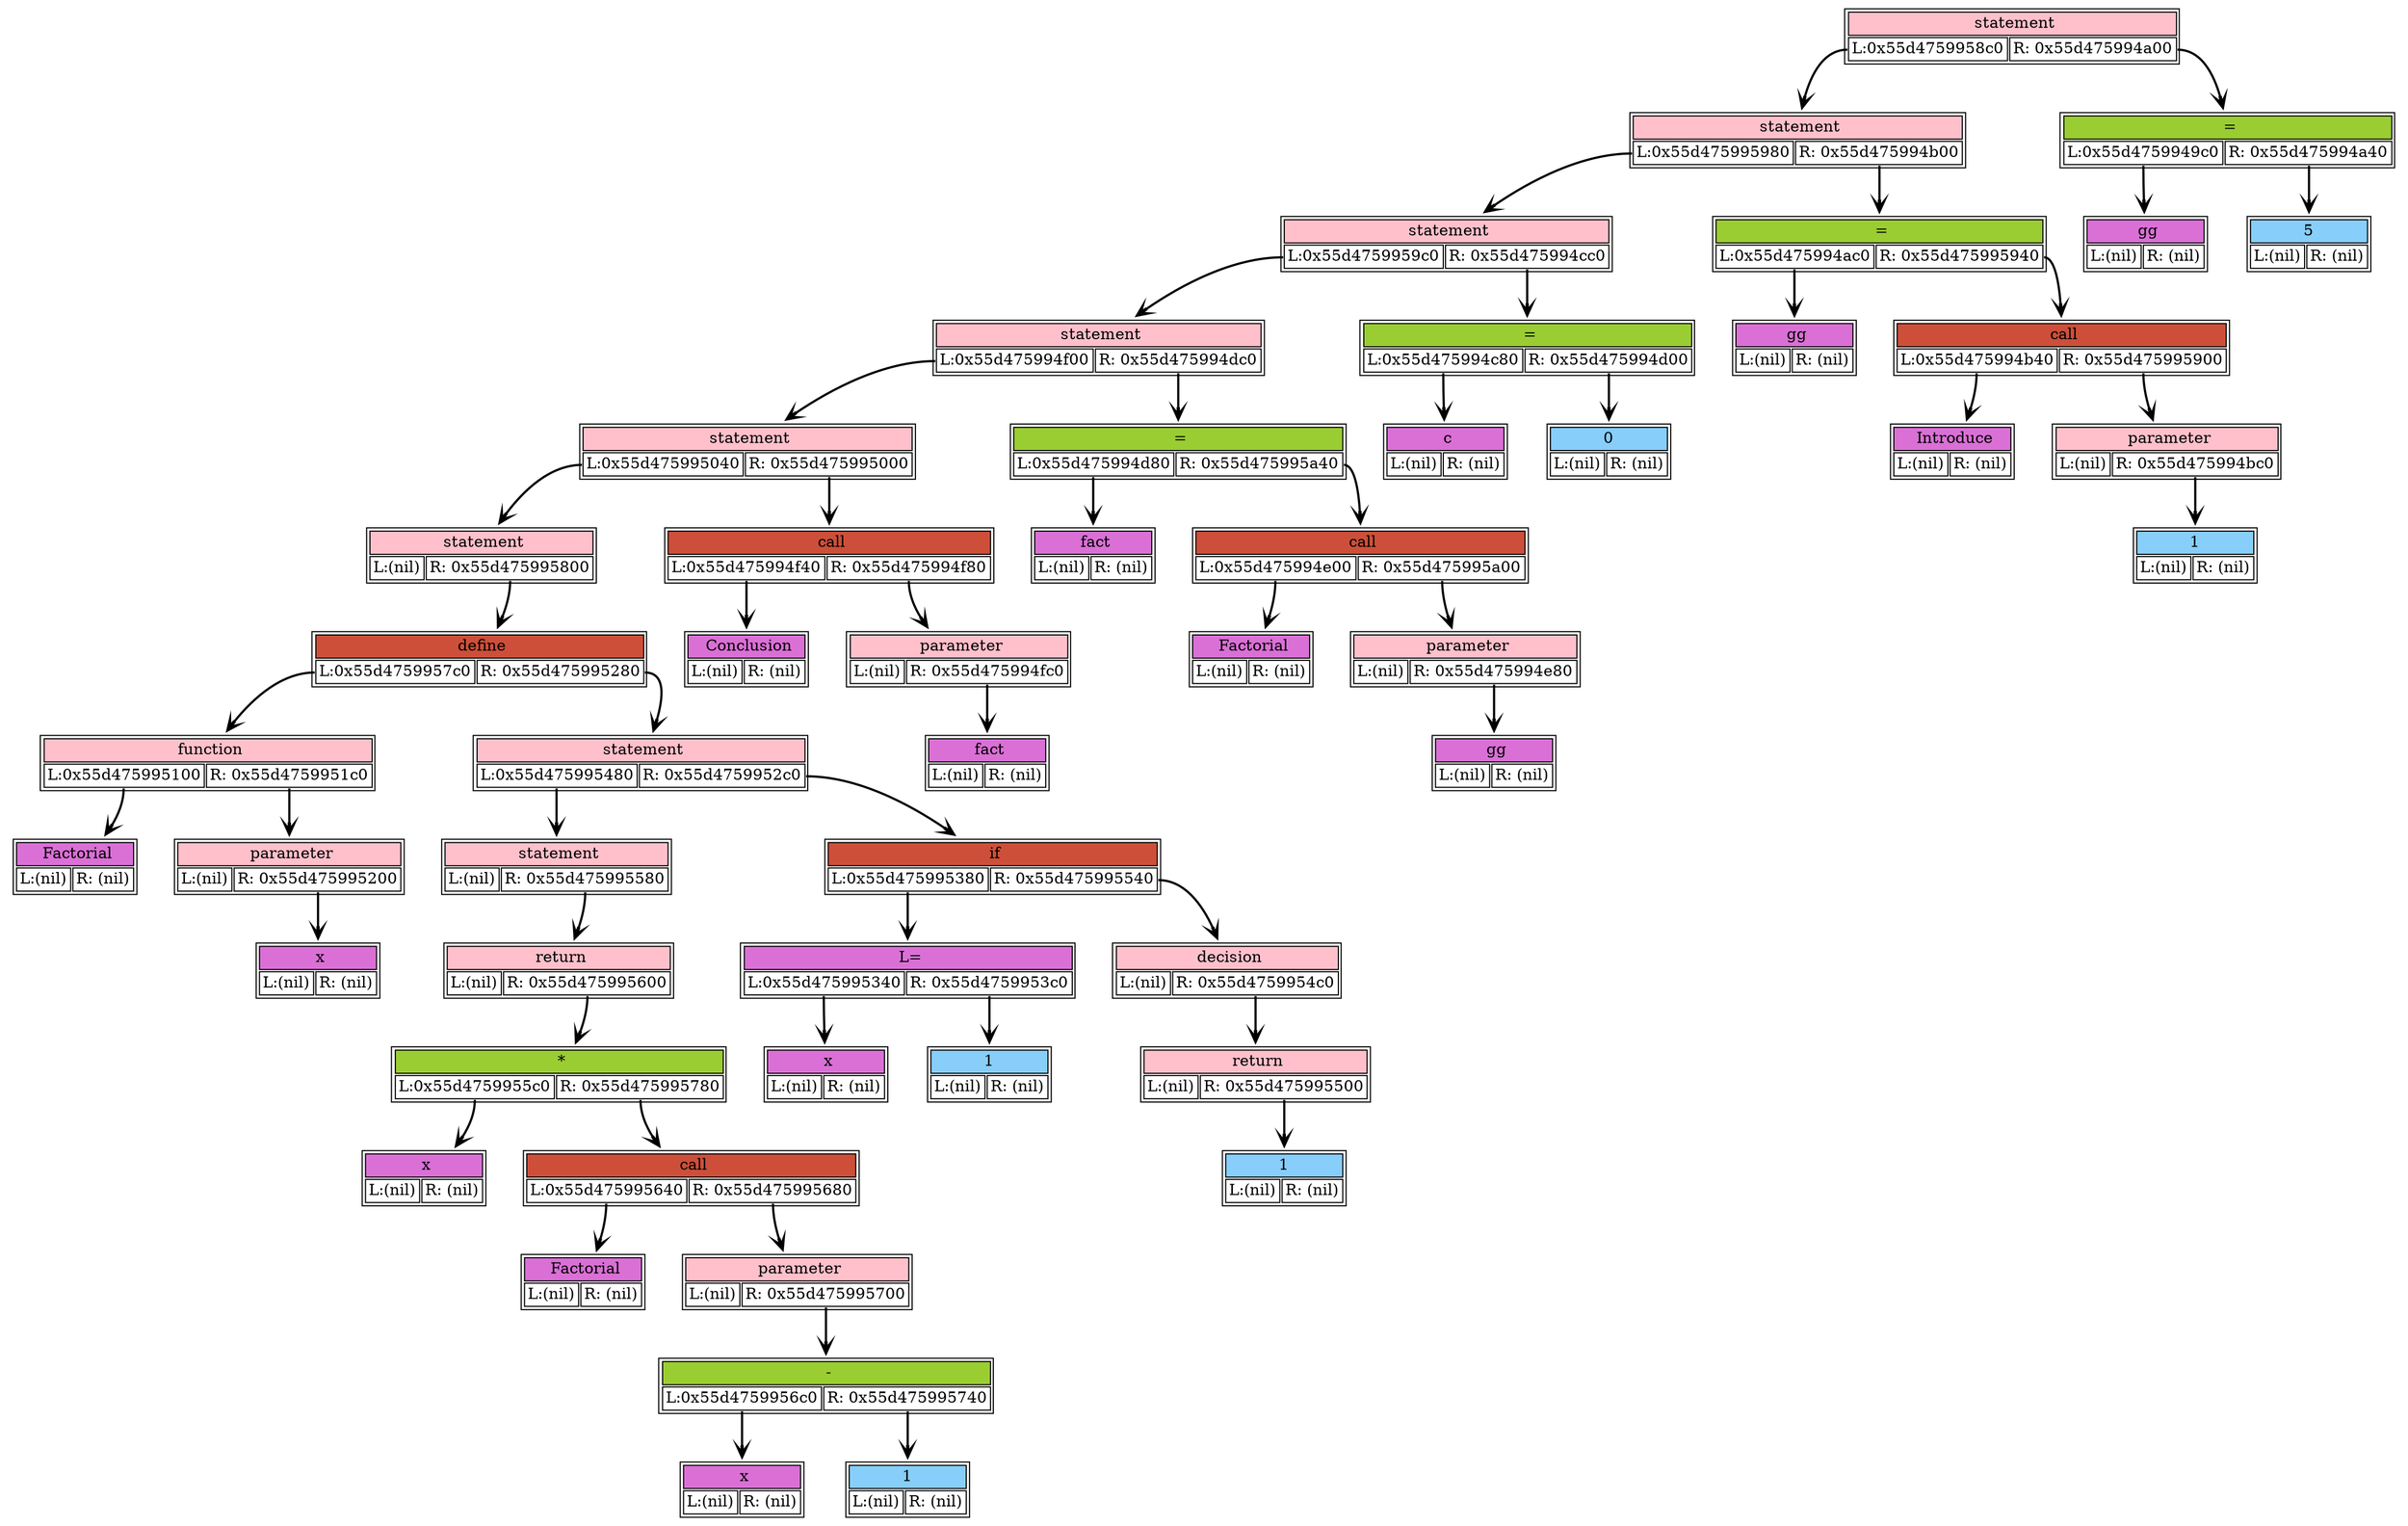 digraph dump_graph {
	rankdir=TV; 
node0x55d475995040 [shape=plaintext
					label=<<table border='1' cellborder='1'>
			<tr><td colspan="2" bgcolor="pink" > statement</td></tr>
					<tr><td port= "lchild">L:(nil)</td><td port="rchild">R: 0x55d475995800</td></tr>
				</table>>];
		node0x55d475995040:rchild -> node0x55d475995800[style=bold, arrowhead=vee];
node0x55d475995100 [shape=plaintext
					label=<<table border='1' cellborder='1'>
			<tr><td colspan="2" bgcolor="orchid" > Factorial</td></tr>
					<tr><td port= "lchild">L:(nil)</td><td port="rchild">R: (nil)</td></tr>
				</table>>];
node0x55d4759957c0 [shape=plaintext
					label=<<table border='1' cellborder='1'>
			<tr><td colspan="2" bgcolor="pink" > function</td></tr>
					<tr><td port= "lchild">L:0x55d475995100</td><td port="rchild">R: 0x55d4759951c0</td></tr>
				</table>>];
		node0x55d4759957c0:lchild -> node0x55d475995100[style=bold, arrowhead=vee];
		node0x55d4759957c0:rchild -> node0x55d4759951c0[style=bold, arrowhead=vee];
node0x55d4759951c0 [shape=plaintext
					label=<<table border='1' cellborder='1'>
			<tr><td colspan="2" bgcolor="pink" > parameter</td></tr>
					<tr><td port= "lchild">L:(nil)</td><td port="rchild">R: 0x55d475995200</td></tr>
				</table>>];
		node0x55d4759951c0:rchild -> node0x55d475995200[style=bold, arrowhead=vee];
node0x55d475995200 [shape=plaintext
					label=<<table border='1' cellborder='1'>
			<tr><td colspan="2" bgcolor="orchid" > x</td></tr>
					<tr><td port= "lchild">L:(nil)</td><td port="rchild">R: (nil)</td></tr>
				</table>>];
node0x55d475995800 [shape=plaintext
					label=<<table border='1' cellborder='1'>
			<tr><td colspan="2" bgcolor="tomato3" > define</td></tr>
					<tr><td port= "lchild">L:0x55d4759957c0</td><td port="rchild">R: 0x55d475995280</td></tr>
				</table>>];
		node0x55d475995800:lchild -> node0x55d4759957c0[style=bold, arrowhead=vee];
		node0x55d475995800:rchild -> node0x55d475995280[style=bold, arrowhead=vee];
node0x55d475995480 [shape=plaintext
					label=<<table border='1' cellborder='1'>
			<tr><td colspan="2" bgcolor="pink" > statement</td></tr>
					<tr><td port= "lchild">L:(nil)</td><td port="rchild">R: 0x55d475995580</td></tr>
				</table>>];
		node0x55d475995480:rchild -> node0x55d475995580[style=bold, arrowhead=vee];
node0x55d475995580 [shape=plaintext
					label=<<table border='1' cellborder='1'>
			<tr><td colspan="2" bgcolor="pink" > return</td></tr>
					<tr><td port= "lchild">L:(nil)</td><td port="rchild">R: 0x55d475995600</td></tr>
				</table>>];
		node0x55d475995580:rchild -> node0x55d475995600[style=bold, arrowhead=vee];
node0x55d4759955c0 [shape=plaintext
					label=<<table border='1' cellborder='1'>
			<tr><td colspan="2" bgcolor="orchid" > x</td></tr>
					<tr><td port= "lchild">L:(nil)</td><td port="rchild">R: (nil)</td></tr>
				</table>>];
node0x55d475995600 [shape=plaintext
					label=<<table border='1' cellborder='1'>
			<tr><td colspan="2" bgcolor="olivedrab3" > *</td></tr>
					<tr><td port= "lchild">L:0x55d4759955c0</td><td port="rchild">R: 0x55d475995780</td></tr>
				</table>>];
		node0x55d475995600:lchild -> node0x55d4759955c0[style=bold, arrowhead=vee];
		node0x55d475995600:rchild -> node0x55d475995780[style=bold, arrowhead=vee];
node0x55d475995640 [shape=plaintext
					label=<<table border='1' cellborder='1'>
			<tr><td colspan="2" bgcolor="orchid" > Factorial</td></tr>
					<tr><td port= "lchild">L:(nil)</td><td port="rchild">R: (nil)</td></tr>
				</table>>];
node0x55d475995780 [shape=plaintext
					label=<<table border='1' cellborder='1'>
			<tr><td colspan="2" bgcolor="tomato3" > call</td></tr>
					<tr><td port= "lchild">L:0x55d475995640</td><td port="rchild">R: 0x55d475995680</td></tr>
				</table>>];
		node0x55d475995780:lchild -> node0x55d475995640[style=bold, arrowhead=vee];
		node0x55d475995780:rchild -> node0x55d475995680[style=bold, arrowhead=vee];
node0x55d475995680 [shape=plaintext
					label=<<table border='1' cellborder='1'>
			<tr><td colspan="2" bgcolor="pink" > parameter</td></tr>
					<tr><td port= "lchild">L:(nil)</td><td port="rchild">R: 0x55d475995700</td></tr>
				</table>>];
		node0x55d475995680:rchild -> node0x55d475995700[style=bold, arrowhead=vee];
node0x55d4759956c0 [shape=plaintext
					label=<<table border='1' cellborder='1'>
			<tr><td colspan="2" bgcolor="orchid" > x</td></tr>
					<tr><td port= "lchild">L:(nil)</td><td port="rchild">R: (nil)</td></tr>
				</table>>];
node0x55d475995700 [shape=plaintext
					label=<<table border='1' cellborder='1'>
			<tr><td colspan="2" bgcolor="olivedrab3" > -</td></tr>
					<tr><td port= "lchild">L:0x55d4759956c0</td><td port="rchild">R: 0x55d475995740</td></tr>
				</table>>];
		node0x55d475995700:lchild -> node0x55d4759956c0[style=bold, arrowhead=vee];
		node0x55d475995700:rchild -> node0x55d475995740[style=bold, arrowhead=vee];
node0x55d475995740 [shape=plaintext
					label=<<table border='1' cellborder='1'>
			<tr><td colspan="2" bgcolor="lightskyblue" >1</td></tr>
					<tr><td port= "lchild">L:(nil)</td><td port="rchild">R: (nil)</td></tr>
				</table>>];
node0x55d475995280 [shape=plaintext
					label=<<table border='1' cellborder='1'>
			<tr><td colspan="2" bgcolor="pink" > statement</td></tr>
					<tr><td port= "lchild">L:0x55d475995480</td><td port="rchild">R: 0x55d4759952c0</td></tr>
				</table>>];
		node0x55d475995280:lchild -> node0x55d475995480[style=bold, arrowhead=vee];
		node0x55d475995280:rchild -> node0x55d4759952c0[style=bold, arrowhead=vee];
node0x55d475995340 [shape=plaintext
					label=<<table border='1' cellborder='1'>
			<tr><td colspan="2" bgcolor="orchid" > x</td></tr>
					<tr><td port= "lchild">L:(nil)</td><td port="rchild">R: (nil)</td></tr>
				</table>>];
node0x55d475995380 [shape=plaintext
					label=<<table border='1' cellborder='1'>
			<tr><td colspan="2" bgcolor="orchid" > L=</td></tr>
					<tr><td port= "lchild">L:0x55d475995340</td><td port="rchild">R: 0x55d4759953c0</td></tr>
				</table>>];
		node0x55d475995380:lchild -> node0x55d475995340[style=bold, arrowhead=vee];
		node0x55d475995380:rchild -> node0x55d4759953c0[style=bold, arrowhead=vee];
node0x55d4759953c0 [shape=plaintext
					label=<<table border='1' cellborder='1'>
			<tr><td colspan="2" bgcolor="lightskyblue" >1</td></tr>
					<tr><td port= "lchild">L:(nil)</td><td port="rchild">R: (nil)</td></tr>
				</table>>];
node0x55d4759952c0 [shape=plaintext
					label=<<table border='1' cellborder='1'>
			<tr><td colspan="2" bgcolor="tomato3" > if</td></tr>
					<tr><td port= "lchild">L:0x55d475995380</td><td port="rchild">R: 0x55d475995540</td></tr>
				</table>>];
		node0x55d4759952c0:lchild -> node0x55d475995380[style=bold, arrowhead=vee];
		node0x55d4759952c0:rchild -> node0x55d475995540[style=bold, arrowhead=vee];
node0x55d475995540 [shape=plaintext
					label=<<table border='1' cellborder='1'>
			<tr><td colspan="2" bgcolor="pink" > decision</td></tr>
					<tr><td port= "lchild">L:(nil)</td><td port="rchild">R: 0x55d4759954c0</td></tr>
				</table>>];
		node0x55d475995540:rchild -> node0x55d4759954c0[style=bold, arrowhead=vee];
node0x55d4759954c0 [shape=plaintext
					label=<<table border='1' cellborder='1'>
			<tr><td colspan="2" bgcolor="pink" > return</td></tr>
					<tr><td port= "lchild">L:(nil)</td><td port="rchild">R: 0x55d475995500</td></tr>
				</table>>];
		node0x55d4759954c0:rchild -> node0x55d475995500[style=bold, arrowhead=vee];
node0x55d475995500 [shape=plaintext
					label=<<table border='1' cellborder='1'>
			<tr><td colspan="2" bgcolor="lightskyblue" >1</td></tr>
					<tr><td port= "lchild">L:(nil)</td><td port="rchild">R: (nil)</td></tr>
				</table>>];
node0x55d475994f00 [shape=plaintext
					label=<<table border='1' cellborder='1'>
			<tr><td colspan="2" bgcolor="pink" > statement</td></tr>
					<tr><td port= "lchild">L:0x55d475995040</td><td port="rchild">R: 0x55d475995000</td></tr>
				</table>>];
		node0x55d475994f00:lchild -> node0x55d475995040[style=bold, arrowhead=vee];
		node0x55d475994f00:rchild -> node0x55d475995000[style=bold, arrowhead=vee];
node0x55d475994f40 [shape=plaintext
					label=<<table border='1' cellborder='1'>
			<tr><td colspan="2" bgcolor="orchid" > Conclusion</td></tr>
					<tr><td port= "lchild">L:(nil)</td><td port="rchild">R: (nil)</td></tr>
				</table>>];
node0x55d475995000 [shape=plaintext
					label=<<table border='1' cellborder='1'>
			<tr><td colspan="2" bgcolor="tomato3" > call</td></tr>
					<tr><td port= "lchild">L:0x55d475994f40</td><td port="rchild">R: 0x55d475994f80</td></tr>
				</table>>];
		node0x55d475995000:lchild -> node0x55d475994f40[style=bold, arrowhead=vee];
		node0x55d475995000:rchild -> node0x55d475994f80[style=bold, arrowhead=vee];
node0x55d475994f80 [shape=plaintext
					label=<<table border='1' cellborder='1'>
			<tr><td colspan="2" bgcolor="pink" > parameter</td></tr>
					<tr><td port= "lchild">L:(nil)</td><td port="rchild">R: 0x55d475994fc0</td></tr>
				</table>>];
		node0x55d475994f80:rchild -> node0x55d475994fc0[style=bold, arrowhead=vee];
node0x55d475994fc0 [shape=plaintext
					label=<<table border='1' cellborder='1'>
			<tr><td colspan="2" bgcolor="orchid" > fact</td></tr>
					<tr><td port= "lchild">L:(nil)</td><td port="rchild">R: (nil)</td></tr>
				</table>>];
node0x55d4759959c0 [shape=plaintext
					label=<<table border='1' cellborder='1'>
			<tr><td colspan="2" bgcolor="pink" > statement</td></tr>
					<tr><td port= "lchild">L:0x55d475994f00</td><td port="rchild">R: 0x55d475994dc0</td></tr>
				</table>>];
		node0x55d4759959c0:lchild -> node0x55d475994f00[style=bold, arrowhead=vee];
		node0x55d4759959c0:rchild -> node0x55d475994dc0[style=bold, arrowhead=vee];
node0x55d475994d80 [shape=plaintext
					label=<<table border='1' cellborder='1'>
			<tr><td colspan="2" bgcolor="orchid" > fact</td></tr>
					<tr><td port= "lchild">L:(nil)</td><td port="rchild">R: (nil)</td></tr>
				</table>>];
node0x55d475994dc0 [shape=plaintext
					label=<<table border='1' cellborder='1'>
			<tr><td colspan="2" bgcolor="olivedrab3" > =</td></tr>
					<tr><td port= "lchild">L:0x55d475994d80</td><td port="rchild">R: 0x55d475995a40</td></tr>
				</table>>];
		node0x55d475994dc0:lchild -> node0x55d475994d80[style=bold, arrowhead=vee];
		node0x55d475994dc0:rchild -> node0x55d475995a40[style=bold, arrowhead=vee];
node0x55d475994e00 [shape=plaintext
					label=<<table border='1' cellborder='1'>
			<tr><td colspan="2" bgcolor="orchid" > Factorial</td></tr>
					<tr><td port= "lchild">L:(nil)</td><td port="rchild">R: (nil)</td></tr>
				</table>>];
node0x55d475995a40 [shape=plaintext
					label=<<table border='1' cellborder='1'>
			<tr><td colspan="2" bgcolor="tomato3" > call</td></tr>
					<tr><td port= "lchild">L:0x55d475994e00</td><td port="rchild">R: 0x55d475995a00</td></tr>
				</table>>];
		node0x55d475995a40:lchild -> node0x55d475994e00[style=bold, arrowhead=vee];
		node0x55d475995a40:rchild -> node0x55d475995a00[style=bold, arrowhead=vee];
node0x55d475995a00 [shape=plaintext
					label=<<table border='1' cellborder='1'>
			<tr><td colspan="2" bgcolor="pink" > parameter</td></tr>
					<tr><td port= "lchild">L:(nil)</td><td port="rchild">R: 0x55d475994e80</td></tr>
				</table>>];
		node0x55d475995a00:rchild -> node0x55d475994e80[style=bold, arrowhead=vee];
node0x55d475994e80 [shape=plaintext
					label=<<table border='1' cellborder='1'>
			<tr><td colspan="2" bgcolor="orchid" > gg</td></tr>
					<tr><td port= "lchild">L:(nil)</td><td port="rchild">R: (nil)</td></tr>
				</table>>];
node0x55d475995980 [shape=plaintext
					label=<<table border='1' cellborder='1'>
			<tr><td colspan="2" bgcolor="pink" > statement</td></tr>
					<tr><td port= "lchild">L:0x55d4759959c0</td><td port="rchild">R: 0x55d475994cc0</td></tr>
				</table>>];
		node0x55d475995980:lchild -> node0x55d4759959c0[style=bold, arrowhead=vee];
		node0x55d475995980:rchild -> node0x55d475994cc0[style=bold, arrowhead=vee];
node0x55d475994c80 [shape=plaintext
					label=<<table border='1' cellborder='1'>
			<tr><td colspan="2" bgcolor="orchid" > c</td></tr>
					<tr><td port= "lchild">L:(nil)</td><td port="rchild">R: (nil)</td></tr>
				</table>>];
node0x55d475994cc0 [shape=plaintext
					label=<<table border='1' cellborder='1'>
			<tr><td colspan="2" bgcolor="olivedrab3" > =</td></tr>
					<tr><td port= "lchild">L:0x55d475994c80</td><td port="rchild">R: 0x55d475994d00</td></tr>
				</table>>];
		node0x55d475994cc0:lchild -> node0x55d475994c80[style=bold, arrowhead=vee];
		node0x55d475994cc0:rchild -> node0x55d475994d00[style=bold, arrowhead=vee];
node0x55d475994d00 [shape=plaintext
					label=<<table border='1' cellborder='1'>
			<tr><td colspan="2" bgcolor="lightskyblue" >0</td></tr>
					<tr><td port= "lchild">L:(nil)</td><td port="rchild">R: (nil)</td></tr>
				</table>>];
node0x55d4759958c0 [shape=plaintext
					label=<<table border='1' cellborder='1'>
			<tr><td colspan="2" bgcolor="pink" > statement</td></tr>
					<tr><td port= "lchild">L:0x55d475995980</td><td port="rchild">R: 0x55d475994b00</td></tr>
				</table>>];
		node0x55d4759958c0:lchild -> node0x55d475995980[style=bold, arrowhead=vee];
		node0x55d4759958c0:rchild -> node0x55d475994b00[style=bold, arrowhead=vee];
node0x55d475994ac0 [shape=plaintext
					label=<<table border='1' cellborder='1'>
			<tr><td colspan="2" bgcolor="orchid" > gg</td></tr>
					<tr><td port= "lchild">L:(nil)</td><td port="rchild">R: (nil)</td></tr>
				</table>>];
node0x55d475994b00 [shape=plaintext
					label=<<table border='1' cellborder='1'>
			<tr><td colspan="2" bgcolor="olivedrab3" > =</td></tr>
					<tr><td port= "lchild">L:0x55d475994ac0</td><td port="rchild">R: 0x55d475995940</td></tr>
				</table>>];
		node0x55d475994b00:lchild -> node0x55d475994ac0[style=bold, arrowhead=vee];
		node0x55d475994b00:rchild -> node0x55d475995940[style=bold, arrowhead=vee];
node0x55d475994b40 [shape=plaintext
					label=<<table border='1' cellborder='1'>
			<tr><td colspan="2" bgcolor="orchid" > Introduce</td></tr>
					<tr><td port= "lchild">L:(nil)</td><td port="rchild">R: (nil)</td></tr>
				</table>>];
node0x55d475995940 [shape=plaintext
					label=<<table border='1' cellborder='1'>
			<tr><td colspan="2" bgcolor="tomato3" > call</td></tr>
					<tr><td port= "lchild">L:0x55d475994b40</td><td port="rchild">R: 0x55d475995900</td></tr>
				</table>>];
		node0x55d475995940:lchild -> node0x55d475994b40[style=bold, arrowhead=vee];
		node0x55d475995940:rchild -> node0x55d475995900[style=bold, arrowhead=vee];
node0x55d475995900 [shape=plaintext
					label=<<table border='1' cellborder='1'>
			<tr><td colspan="2" bgcolor="pink" > parameter</td></tr>
					<tr><td port= "lchild">L:(nil)</td><td port="rchild">R: 0x55d475994bc0</td></tr>
				</table>>];
		node0x55d475995900:rchild -> node0x55d475994bc0[style=bold, arrowhead=vee];
node0x55d475994bc0 [shape=plaintext
					label=<<table border='1' cellborder='1'>
			<tr><td colspan="2" bgcolor="lightskyblue" >1</td></tr>
					<tr><td port= "lchild">L:(nil)</td><td port="rchild">R: (nil)</td></tr>
				</table>>];
node0x55d475995880 [shape=plaintext
					label=<<table border='1' cellborder='1'>
			<tr><td colspan="2" bgcolor="pink" > statement</td></tr>
					<tr><td port= "lchild">L:0x55d4759958c0</td><td port="rchild">R: 0x55d475994a00</td></tr>
				</table>>];
		node0x55d475995880:lchild -> node0x55d4759958c0[style=bold, arrowhead=vee];
		node0x55d475995880:rchild -> node0x55d475994a00[style=bold, arrowhead=vee];
node0x55d4759949c0 [shape=plaintext
					label=<<table border='1' cellborder='1'>
			<tr><td colspan="2" bgcolor="orchid" > gg</td></tr>
					<tr><td port= "lchild">L:(nil)</td><td port="rchild">R: (nil)</td></tr>
				</table>>];
node0x55d475994a00 [shape=plaintext
					label=<<table border='1' cellborder='1'>
			<tr><td colspan="2" bgcolor="olivedrab3" > =</td></tr>
					<tr><td port= "lchild">L:0x55d4759949c0</td><td port="rchild">R: 0x55d475994a40</td></tr>
				</table>>];
		node0x55d475994a00:lchild -> node0x55d4759949c0[style=bold, arrowhead=vee];
		node0x55d475994a00:rchild -> node0x55d475994a40[style=bold, arrowhead=vee];
node0x55d475994a40 [shape=plaintext
					label=<<table border='1' cellborder='1'>
			<tr><td colspan="2" bgcolor="lightskyblue" >5</td></tr>
					<tr><td port= "lchild">L:(nil)</td><td port="rchild">R: (nil)</td></tr>
				</table>>];
}
